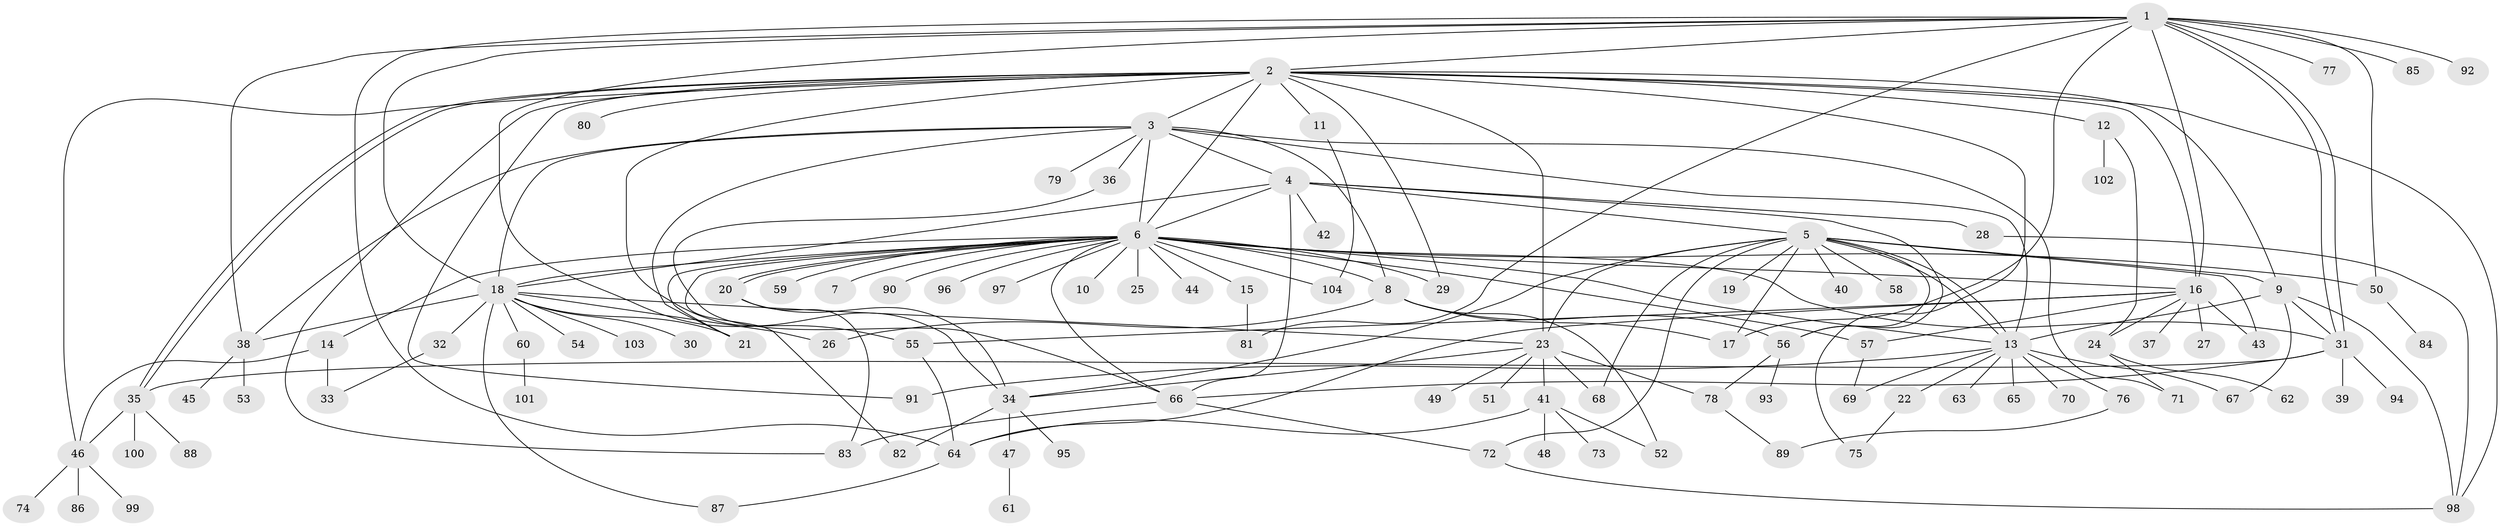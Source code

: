 // Generated by graph-tools (version 1.1) at 2025/01/03/09/25 03:01:50]
// undirected, 104 vertices, 170 edges
graph export_dot {
graph [start="1"]
  node [color=gray90,style=filled];
  1;
  2;
  3;
  4;
  5;
  6;
  7;
  8;
  9;
  10;
  11;
  12;
  13;
  14;
  15;
  16;
  17;
  18;
  19;
  20;
  21;
  22;
  23;
  24;
  25;
  26;
  27;
  28;
  29;
  30;
  31;
  32;
  33;
  34;
  35;
  36;
  37;
  38;
  39;
  40;
  41;
  42;
  43;
  44;
  45;
  46;
  47;
  48;
  49;
  50;
  51;
  52;
  53;
  54;
  55;
  56;
  57;
  58;
  59;
  60;
  61;
  62;
  63;
  64;
  65;
  66;
  67;
  68;
  69;
  70;
  71;
  72;
  73;
  74;
  75;
  76;
  77;
  78;
  79;
  80;
  81;
  82;
  83;
  84;
  85;
  86;
  87;
  88;
  89;
  90;
  91;
  92;
  93;
  94;
  95;
  96;
  97;
  98;
  99;
  100;
  101;
  102;
  103;
  104;
  1 -- 2;
  1 -- 16;
  1 -- 17;
  1 -- 18;
  1 -- 31;
  1 -- 31;
  1 -- 38;
  1 -- 50;
  1 -- 55;
  1 -- 64;
  1 -- 77;
  1 -- 81;
  1 -- 85;
  1 -- 92;
  2 -- 3;
  2 -- 6;
  2 -- 9;
  2 -- 11;
  2 -- 12;
  2 -- 16;
  2 -- 23;
  2 -- 29;
  2 -- 34;
  2 -- 35;
  2 -- 35;
  2 -- 46;
  2 -- 75;
  2 -- 80;
  2 -- 83;
  2 -- 91;
  2 -- 98;
  3 -- 4;
  3 -- 6;
  3 -- 8;
  3 -- 13;
  3 -- 18;
  3 -- 21;
  3 -- 36;
  3 -- 38;
  3 -- 71;
  3 -- 79;
  4 -- 5;
  4 -- 6;
  4 -- 18;
  4 -- 28;
  4 -- 42;
  4 -- 56;
  4 -- 66;
  5 -- 9;
  5 -- 13;
  5 -- 13;
  5 -- 17;
  5 -- 19;
  5 -- 23;
  5 -- 34;
  5 -- 40;
  5 -- 43;
  5 -- 56;
  5 -- 58;
  5 -- 68;
  5 -- 72;
  6 -- 7;
  6 -- 8;
  6 -- 10;
  6 -- 13;
  6 -- 14;
  6 -- 15;
  6 -- 16;
  6 -- 18;
  6 -- 20;
  6 -- 20;
  6 -- 21;
  6 -- 25;
  6 -- 29;
  6 -- 31;
  6 -- 44;
  6 -- 50;
  6 -- 57;
  6 -- 59;
  6 -- 66;
  6 -- 82;
  6 -- 90;
  6 -- 96;
  6 -- 97;
  6 -- 104;
  8 -- 17;
  8 -- 26;
  8 -- 52;
  8 -- 56;
  9 -- 13;
  9 -- 31;
  9 -- 67;
  9 -- 98;
  11 -- 104;
  12 -- 24;
  12 -- 102;
  13 -- 22;
  13 -- 63;
  13 -- 65;
  13 -- 67;
  13 -- 69;
  13 -- 70;
  13 -- 76;
  13 -- 91;
  14 -- 33;
  14 -- 46;
  15 -- 81;
  16 -- 24;
  16 -- 27;
  16 -- 37;
  16 -- 43;
  16 -- 55;
  16 -- 57;
  16 -- 64;
  18 -- 21;
  18 -- 23;
  18 -- 26;
  18 -- 30;
  18 -- 32;
  18 -- 38;
  18 -- 54;
  18 -- 60;
  18 -- 87;
  18 -- 103;
  20 -- 34;
  20 -- 83;
  22 -- 75;
  23 -- 34;
  23 -- 41;
  23 -- 49;
  23 -- 51;
  23 -- 68;
  23 -- 78;
  24 -- 62;
  24 -- 71;
  28 -- 98;
  31 -- 35;
  31 -- 39;
  31 -- 66;
  31 -- 94;
  32 -- 33;
  34 -- 47;
  34 -- 82;
  34 -- 95;
  35 -- 46;
  35 -- 88;
  35 -- 100;
  36 -- 66;
  38 -- 45;
  38 -- 53;
  41 -- 48;
  41 -- 52;
  41 -- 64;
  41 -- 73;
  46 -- 74;
  46 -- 86;
  46 -- 99;
  47 -- 61;
  50 -- 84;
  55 -- 64;
  56 -- 78;
  56 -- 93;
  57 -- 69;
  60 -- 101;
  64 -- 87;
  66 -- 72;
  66 -- 83;
  72 -- 98;
  76 -- 89;
  78 -- 89;
}
